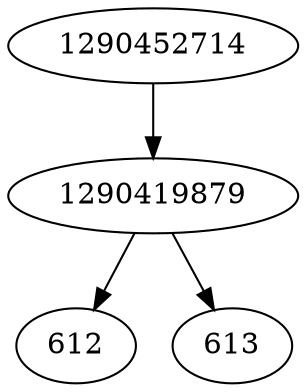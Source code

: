 strict digraph  {
1290452714;
612;
613;
1290419879;
1290452714 -> 1290419879;
1290419879 -> 612;
1290419879 -> 613;
}
